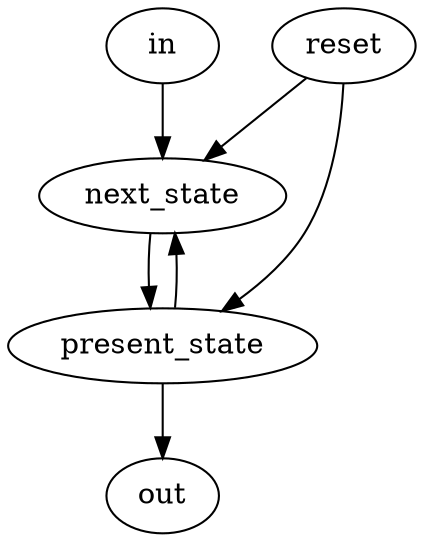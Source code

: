 strict digraph "" {
	reset -> next_state	[weight=1.0];
	reset -> present_state	[weight=2.0];
	next_state -> present_state	[weight=1.0];
	present_state -> next_state	[weight=4.0];
	present_state -> out	[weight=1.0];
	in -> next_state	[weight=4.0];
}
